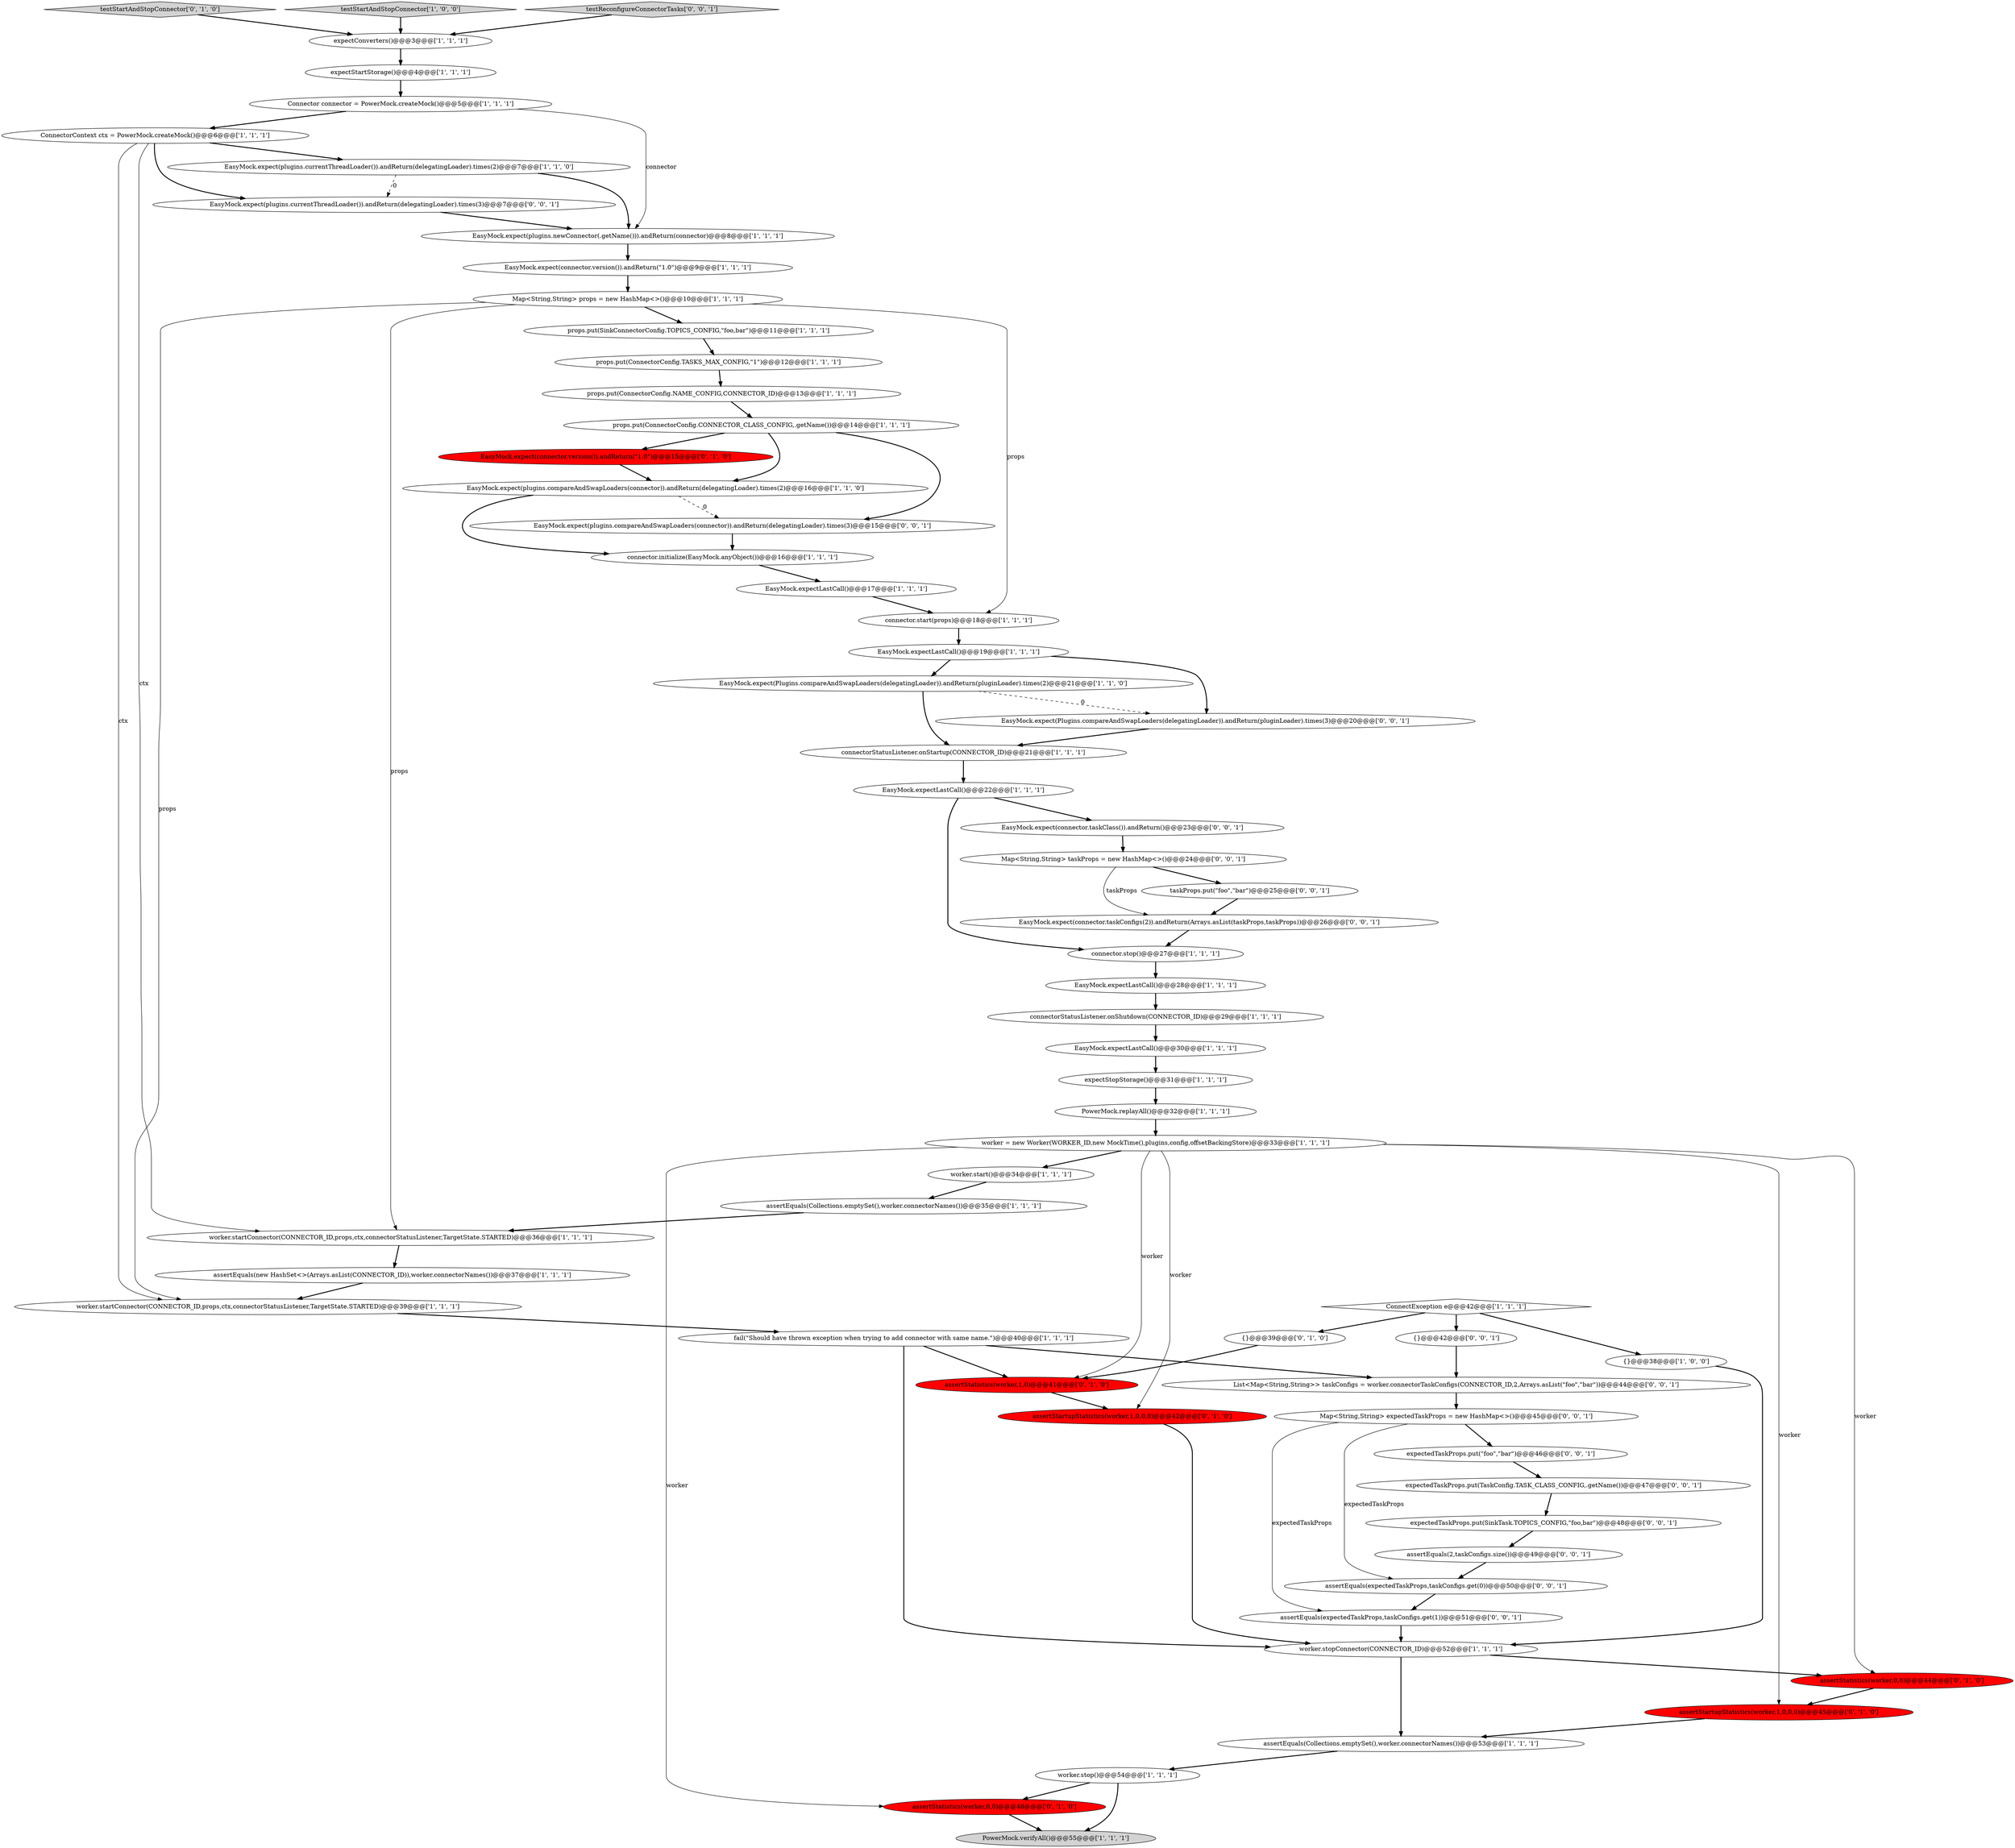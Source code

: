 digraph {
50 [style = filled, label = "EasyMock.expect(plugins.compareAndSwapLoaders(connector)).andReturn(delegatingLoader).times(3)@@@15@@@['0', '0', '1']", fillcolor = white, shape = ellipse image = "AAA0AAABBB3BBB"];
45 [style = filled, label = "testStartAndStopConnector['0', '1', '0']", fillcolor = lightgray, shape = diamond image = "AAA0AAABBB2BBB"];
59 [style = filled, label = "assertEquals(2,taskConfigs.size())@@@49@@@['0', '0', '1']", fillcolor = white, shape = ellipse image = "AAA0AAABBB3BBB"];
36 [style = filled, label = "props.put(SinkConnectorConfig.TOPICS_CONFIG,\"foo,bar\")@@@11@@@['1', '1', '1']", fillcolor = white, shape = ellipse image = "AAA0AAABBB1BBB"];
44 [style = filled, label = "assertStatistics(worker,0,0)@@@44@@@['0', '1', '0']", fillcolor = red, shape = ellipse image = "AAA1AAABBB2BBB"];
26 [style = filled, label = "EasyMock.expect(plugins.compareAndSwapLoaders(connector)).andReturn(delegatingLoader).times(2)@@@16@@@['1', '1', '0']", fillcolor = white, shape = ellipse image = "AAA0AAABBB1BBB"];
21 [style = filled, label = "EasyMock.expectLastCall()@@@17@@@['1', '1', '1']", fillcolor = white, shape = ellipse image = "AAA0AAABBB1BBB"];
32 [style = filled, label = "testStartAndStopConnector['1', '0', '0']", fillcolor = lightgray, shape = diamond image = "AAA0AAABBB1BBB"];
16 [style = filled, label = "connector.initialize(EasyMock.anyObject())@@@16@@@['1', '1', '1']", fillcolor = white, shape = ellipse image = "AAA0AAABBB1BBB"];
47 [style = filled, label = "EasyMock.expect(connector.version()).andReturn(\"1.0\")@@@15@@@['0', '1', '0']", fillcolor = red, shape = ellipse image = "AAA1AAABBB2BBB"];
33 [style = filled, label = "EasyMock.expect(plugins.currentThreadLoader()).andReturn(delegatingLoader).times(2)@@@7@@@['1', '1', '0']", fillcolor = white, shape = ellipse image = "AAA0AAABBB1BBB"];
8 [style = filled, label = "EasyMock.expectLastCall()@@@28@@@['1', '1', '1']", fillcolor = white, shape = ellipse image = "AAA0AAABBB1BBB"];
42 [style = filled, label = "assertStartupStatistics(worker,1,0,0,0)@@@45@@@['0', '1', '0']", fillcolor = red, shape = ellipse image = "AAA1AAABBB2BBB"];
6 [style = filled, label = "EasyMock.expect(connector.version()).andReturn(\"1.0\")@@@9@@@['1', '1', '1']", fillcolor = white, shape = ellipse image = "AAA0AAABBB1BBB"];
35 [style = filled, label = "worker.startConnector(CONNECTOR_ID,props,ctx,connectorStatusListener,TargetState.STARTED)@@@39@@@['1', '1', '1']", fillcolor = white, shape = ellipse image = "AAA0AAABBB1BBB"];
2 [style = filled, label = "fail(\"Should have thrown exception when trying to add connector with same name.\")@@@40@@@['1', '1', '1']", fillcolor = white, shape = ellipse image = "AAA0AAABBB1BBB"];
60 [style = filled, label = "Map<String,String> taskProps = new HashMap<>()@@@24@@@['0', '0', '1']", fillcolor = white, shape = ellipse image = "AAA0AAABBB3BBB"];
43 [style = filled, label = "assertStatistics(worker,1,0)@@@41@@@['0', '1', '0']", fillcolor = red, shape = ellipse image = "AAA1AAABBB2BBB"];
54 [style = filled, label = "assertEquals(expectedTaskProps,taskConfigs.get(1))@@@51@@@['0', '0', '1']", fillcolor = white, shape = ellipse image = "AAA0AAABBB3BBB"];
19 [style = filled, label = "ConnectorContext ctx = PowerMock.createMock()@@@6@@@['1', '1', '1']", fillcolor = white, shape = ellipse image = "AAA0AAABBB1BBB"];
58 [style = filled, label = "EasyMock.expect(Plugins.compareAndSwapLoaders(delegatingLoader)).andReturn(pluginLoader).times(3)@@@20@@@['0', '0', '1']", fillcolor = white, shape = ellipse image = "AAA0AAABBB3BBB"];
40 [style = filled, label = "{}@@@39@@@['0', '1', '0']", fillcolor = white, shape = ellipse image = "AAA0AAABBB2BBB"];
51 [style = filled, label = "expectedTaskProps.put(TaskConfig.TASK_CLASS_CONFIG,.getName())@@@47@@@['0', '0', '1']", fillcolor = white, shape = ellipse image = "AAA0AAABBB3BBB"];
64 [style = filled, label = "EasyMock.expect(plugins.currentThreadLoader()).andReturn(delegatingLoader).times(3)@@@7@@@['0', '0', '1']", fillcolor = white, shape = ellipse image = "AAA0AAABBB3BBB"];
55 [style = filled, label = "assertEquals(expectedTaskProps,taskConfigs.get(0))@@@50@@@['0', '0', '1']", fillcolor = white, shape = ellipse image = "AAA0AAABBB3BBB"];
46 [style = filled, label = "assertStatistics(worker,0,0)@@@48@@@['0', '1', '0']", fillcolor = red, shape = ellipse image = "AAA1AAABBB2BBB"];
20 [style = filled, label = "expectStopStorage()@@@31@@@['1', '1', '1']", fillcolor = white, shape = ellipse image = "AAA0AAABBB1BBB"];
38 [style = filled, label = "props.put(ConnectorConfig.CONNECTOR_CLASS_CONFIG,.getName())@@@14@@@['1', '1', '1']", fillcolor = white, shape = ellipse image = "AAA0AAABBB1BBB"];
48 [style = filled, label = "expectedTaskProps.put(\"foo\",\"bar\")@@@46@@@['0', '0', '1']", fillcolor = white, shape = ellipse image = "AAA0AAABBB3BBB"];
52 [style = filled, label = "taskProps.put(\"foo\",\"bar\")@@@25@@@['0', '0', '1']", fillcolor = white, shape = ellipse image = "AAA0AAABBB3BBB"];
12 [style = filled, label = "assertEquals(Collections.emptySet(),worker.connectorNames())@@@35@@@['1', '1', '1']", fillcolor = white, shape = ellipse image = "AAA0AAABBB1BBB"];
4 [style = filled, label = "expectStartStorage()@@@4@@@['1', '1', '1']", fillcolor = white, shape = ellipse image = "AAA0AAABBB1BBB"];
3 [style = filled, label = "PowerMock.replayAll()@@@32@@@['1', '1', '1']", fillcolor = white, shape = ellipse image = "AAA0AAABBB1BBB"];
1 [style = filled, label = "EasyMock.expect(plugins.newConnector(.getName())).andReturn(connector)@@@8@@@['1', '1', '1']", fillcolor = white, shape = ellipse image = "AAA0AAABBB1BBB"];
7 [style = filled, label = "worker.startConnector(CONNECTOR_ID,props,ctx,connectorStatusListener,TargetState.STARTED)@@@36@@@['1', '1', '1']", fillcolor = white, shape = ellipse image = "AAA0AAABBB1BBB"];
27 [style = filled, label = "connectorStatusListener.onStartup(CONNECTOR_ID)@@@21@@@['1', '1', '1']", fillcolor = white, shape = ellipse image = "AAA0AAABBB1BBB"];
37 [style = filled, label = "Map<String,String> props = new HashMap<>()@@@10@@@['1', '1', '1']", fillcolor = white, shape = ellipse image = "AAA0AAABBB1BBB"];
53 [style = filled, label = "{}@@@42@@@['0', '0', '1']", fillcolor = white, shape = ellipse image = "AAA0AAABBB3BBB"];
5 [style = filled, label = "props.put(ConnectorConfig.TASKS_MAX_CONFIG,\"1\")@@@12@@@['1', '1', '1']", fillcolor = white, shape = ellipse image = "AAA0AAABBB1BBB"];
63 [style = filled, label = "EasyMock.expect(connector.taskClass()).andReturn()@@@23@@@['0', '0', '1']", fillcolor = white, shape = ellipse image = "AAA0AAABBB3BBB"];
23 [style = filled, label = "props.put(ConnectorConfig.NAME_CONFIG,CONNECTOR_ID)@@@13@@@['1', '1', '1']", fillcolor = white, shape = ellipse image = "AAA0AAABBB1BBB"];
13 [style = filled, label = "worker = new Worker(WORKER_ID,new MockTime(),plugins,config,offsetBackingStore)@@@33@@@['1', '1', '1']", fillcolor = white, shape = ellipse image = "AAA0AAABBB1BBB"];
29 [style = filled, label = "worker.start()@@@34@@@['1', '1', '1']", fillcolor = white, shape = ellipse image = "AAA0AAABBB1BBB"];
62 [style = filled, label = "expectedTaskProps.put(SinkTask.TOPICS_CONFIG,\"foo,bar\")@@@48@@@['0', '0', '1']", fillcolor = white, shape = ellipse image = "AAA0AAABBB3BBB"];
9 [style = filled, label = "{}@@@38@@@['1', '0', '0']", fillcolor = white, shape = ellipse image = "AAA0AAABBB1BBB"];
18 [style = filled, label = "ConnectException e@@@42@@@['1', '1', '1']", fillcolor = white, shape = diamond image = "AAA0AAABBB1BBB"];
34 [style = filled, label = "EasyMock.expect(Plugins.compareAndSwapLoaders(delegatingLoader)).andReturn(pluginLoader).times(2)@@@21@@@['1', '1', '0']", fillcolor = white, shape = ellipse image = "AAA0AAABBB1BBB"];
10 [style = filled, label = "expectConverters()@@@3@@@['1', '1', '1']", fillcolor = white, shape = ellipse image = "AAA0AAABBB1BBB"];
39 [style = filled, label = "assertEquals(Collections.emptySet(),worker.connectorNames())@@@53@@@['1', '1', '1']", fillcolor = white, shape = ellipse image = "AAA0AAABBB1BBB"];
49 [style = filled, label = "List<Map<String,String>> taskConfigs = worker.connectorTaskConfigs(CONNECTOR_ID,2,Arrays.asList(\"foo\",\"bar\"))@@@44@@@['0', '0', '1']", fillcolor = white, shape = ellipse image = "AAA0AAABBB3BBB"];
31 [style = filled, label = "EasyMock.expectLastCall()@@@22@@@['1', '1', '1']", fillcolor = white, shape = ellipse image = "AAA0AAABBB1BBB"];
56 [style = filled, label = "Map<String,String> expectedTaskProps = new HashMap<>()@@@45@@@['0', '0', '1']", fillcolor = white, shape = ellipse image = "AAA0AAABBB3BBB"];
24 [style = filled, label = "PowerMock.verifyAll()@@@55@@@['1', '1', '1']", fillcolor = lightgray, shape = ellipse image = "AAA0AAABBB1BBB"];
41 [style = filled, label = "assertStartupStatistics(worker,1,0,0,0)@@@42@@@['0', '1', '0']", fillcolor = red, shape = ellipse image = "AAA1AAABBB2BBB"];
28 [style = filled, label = "connector.stop()@@@27@@@['1', '1', '1']", fillcolor = white, shape = ellipse image = "AAA0AAABBB1BBB"];
14 [style = filled, label = "assertEquals(new HashSet<>(Arrays.asList(CONNECTOR_ID)),worker.connectorNames())@@@37@@@['1', '1', '1']", fillcolor = white, shape = ellipse image = "AAA0AAABBB1BBB"];
11 [style = filled, label = "connector.start(props)@@@18@@@['1', '1', '1']", fillcolor = white, shape = ellipse image = "AAA0AAABBB1BBB"];
0 [style = filled, label = "EasyMock.expectLastCall()@@@19@@@['1', '1', '1']", fillcolor = white, shape = ellipse image = "AAA0AAABBB1BBB"];
25 [style = filled, label = "Connector connector = PowerMock.createMock()@@@5@@@['1', '1', '1']", fillcolor = white, shape = ellipse image = "AAA0AAABBB1BBB"];
22 [style = filled, label = "EasyMock.expectLastCall()@@@30@@@['1', '1', '1']", fillcolor = white, shape = ellipse image = "AAA0AAABBB1BBB"];
30 [style = filled, label = "worker.stop()@@@54@@@['1', '1', '1']", fillcolor = white, shape = ellipse image = "AAA0AAABBB1BBB"];
57 [style = filled, label = "testReconfigureConnectorTasks['0', '0', '1']", fillcolor = lightgray, shape = diamond image = "AAA0AAABBB3BBB"];
61 [style = filled, label = "EasyMock.expect(connector.taskConfigs(2)).andReturn(Arrays.asList(taskProps,taskProps))@@@26@@@['0', '0', '1']", fillcolor = white, shape = ellipse image = "AAA0AAABBB3BBB"];
15 [style = filled, label = "connectorStatusListener.onShutdown(CONNECTOR_ID)@@@29@@@['1', '1', '1']", fillcolor = white, shape = ellipse image = "AAA0AAABBB1BBB"];
17 [style = filled, label = "worker.stopConnector(CONNECTOR_ID)@@@52@@@['1', '1', '1']", fillcolor = white, shape = ellipse image = "AAA0AAABBB1BBB"];
4->25 [style = bold, label=""];
14->35 [style = bold, label=""];
25->1 [style = solid, label="connector"];
13->43 [style = solid, label="worker"];
19->35 [style = solid, label="ctx"];
12->7 [style = bold, label=""];
7->14 [style = bold, label=""];
26->50 [style = dashed, label="0"];
38->50 [style = bold, label=""];
48->51 [style = bold, label=""];
2->49 [style = bold, label=""];
13->46 [style = solid, label="worker"];
30->46 [style = bold, label=""];
56->55 [style = solid, label="expectedTaskProps"];
47->26 [style = bold, label=""];
25->19 [style = bold, label=""];
49->56 [style = bold, label=""];
38->26 [style = bold, label=""];
17->44 [style = bold, label=""];
64->1 [style = bold, label=""];
45->10 [style = bold, label=""];
37->36 [style = bold, label=""];
19->7 [style = solid, label="ctx"];
5->23 [style = bold, label=""];
0->58 [style = bold, label=""];
46->24 [style = bold, label=""];
54->17 [style = bold, label=""];
27->31 [style = bold, label=""];
9->17 [style = bold, label=""];
20->3 [style = bold, label=""];
32->10 [style = bold, label=""];
34->58 [style = dashed, label="0"];
60->61 [style = solid, label="taskProps"];
26->16 [style = bold, label=""];
0->34 [style = bold, label=""];
37->7 [style = solid, label="props"];
22->20 [style = bold, label=""];
21->11 [style = bold, label=""];
17->39 [style = bold, label=""];
56->54 [style = solid, label="expectedTaskProps"];
18->9 [style = bold, label=""];
38->47 [style = bold, label=""];
37->11 [style = solid, label="props"];
56->48 [style = bold, label=""];
59->55 [style = bold, label=""];
31->28 [style = bold, label=""];
61->28 [style = bold, label=""];
2->43 [style = bold, label=""];
19->33 [style = bold, label=""];
2->17 [style = bold, label=""];
30->24 [style = bold, label=""];
44->42 [style = bold, label=""];
8->15 [style = bold, label=""];
19->64 [style = bold, label=""];
51->62 [style = bold, label=""];
52->61 [style = bold, label=""];
18->40 [style = bold, label=""];
42->39 [style = bold, label=""];
35->2 [style = bold, label=""];
31->63 [style = bold, label=""];
15->22 [style = bold, label=""];
6->37 [style = bold, label=""];
13->44 [style = solid, label="worker"];
1->6 [style = bold, label=""];
63->60 [style = bold, label=""];
28->8 [style = bold, label=""];
43->41 [style = bold, label=""];
36->5 [style = bold, label=""];
33->64 [style = dashed, label="0"];
40->43 [style = bold, label=""];
60->52 [style = bold, label=""];
37->35 [style = solid, label="props"];
62->59 [style = bold, label=""];
58->27 [style = bold, label=""];
50->16 [style = bold, label=""];
18->53 [style = bold, label=""];
33->1 [style = bold, label=""];
13->41 [style = solid, label="worker"];
39->30 [style = bold, label=""];
53->49 [style = bold, label=""];
13->42 [style = solid, label="worker"];
13->29 [style = bold, label=""];
41->17 [style = bold, label=""];
11->0 [style = bold, label=""];
29->12 [style = bold, label=""];
16->21 [style = bold, label=""];
23->38 [style = bold, label=""];
10->4 [style = bold, label=""];
3->13 [style = bold, label=""];
55->54 [style = bold, label=""];
57->10 [style = bold, label=""];
34->27 [style = bold, label=""];
}
